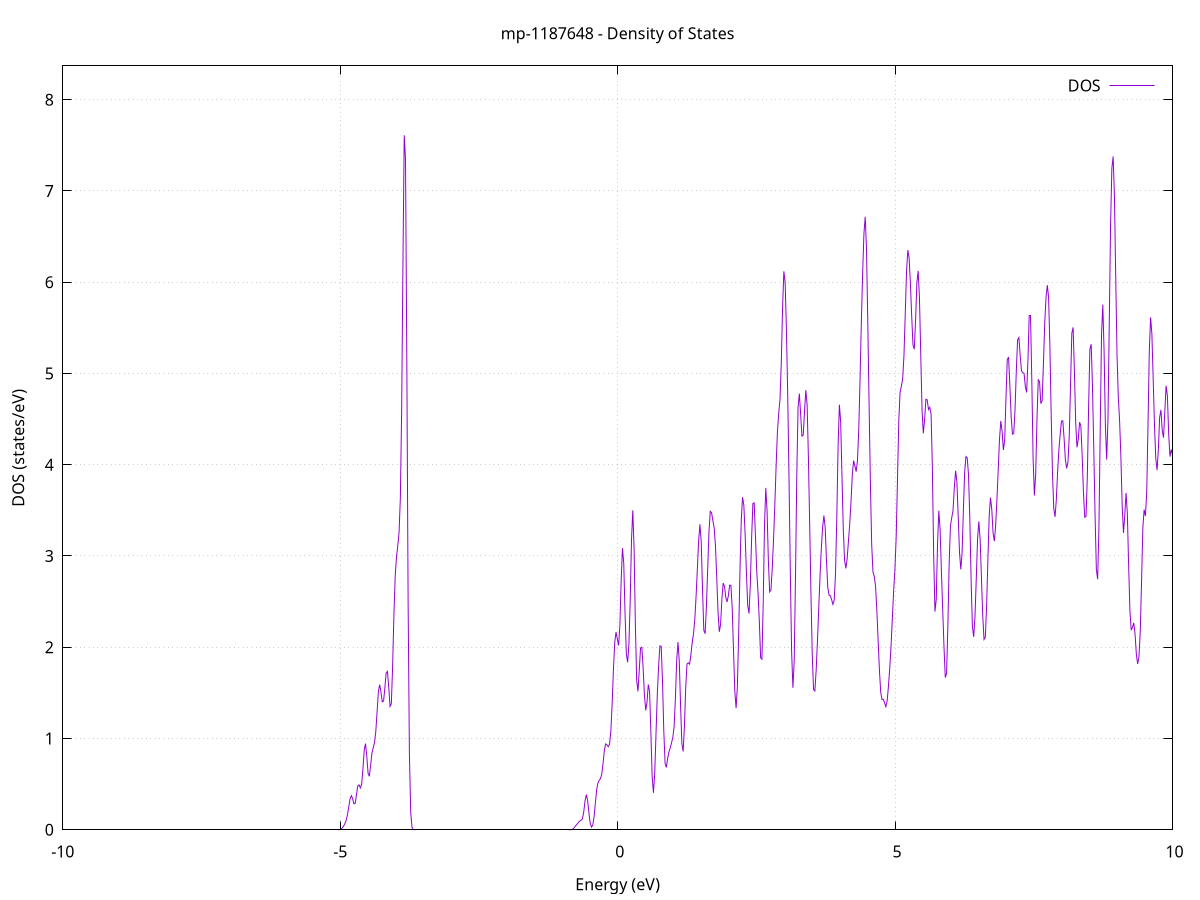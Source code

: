 set title 'mp-1187648 - Density of States'
set xlabel 'Energy (eV)'
set ylabel 'DOS (states/eV)'
set grid
set xrange [-10:10]
set yrange [0:8.370]
set xzeroaxis lt -1
set terminal png size 800,600
set output 'mp-1187648_dos_gnuplot.png'
plot '-' using 1:2 with lines title 'DOS'
-23.953700 0.000000
-23.930400 0.000000
-23.907100 0.000000
-23.883800 0.000000
-23.860600 0.000000
-23.837300 0.000000
-23.814000 0.000000
-23.790800 0.000000
-23.767500 0.000000
-23.744200 0.000000
-23.720900 0.000000
-23.697700 0.000000
-23.674400 0.000000
-23.651100 0.000000
-23.627800 0.000000
-23.604600 0.000000
-23.581300 0.000000
-23.558000 0.000000
-23.534800 0.000000
-23.511500 0.000000
-23.488200 0.000000
-23.464900 0.000000
-23.441700 0.000000
-23.418400 0.000000
-23.395100 0.000000
-23.371800 0.000000
-23.348600 0.000000
-23.325300 0.000000
-23.302000 0.000000
-23.278800 0.000000
-23.255500 0.000000
-23.232200 0.000000
-23.208900 0.000000
-23.185700 0.000000
-23.162400 0.000000
-23.139100 0.000000
-23.115900 0.000000
-23.092600 0.000000
-23.069300 0.000000
-23.046000 0.000000
-23.022800 0.000000
-22.999500 0.000000
-22.976200 0.000000
-22.952900 0.000000
-22.929700 0.000000
-22.906400 0.000000
-22.883100 0.000000
-22.859900 0.000000
-22.836600 0.000000
-22.813300 0.000000
-22.790000 0.000000
-22.766800 0.000000
-22.743500 0.000000
-22.720200 0.000000
-22.696900 0.000000
-22.673700 0.000000
-22.650400 0.000000
-22.627100 0.000000
-22.603900 0.000000
-22.580600 0.000000
-22.557300 0.000000
-22.534000 0.000000
-22.510800 0.000000
-22.487500 0.000000
-22.464200 0.000000
-22.441000 0.000000
-22.417700 0.000000
-22.394400 0.000000
-22.371100 0.000000
-22.347900 0.000000
-22.324600 0.000000
-22.301300 0.000000
-22.278000 0.000000
-22.254800 0.000000
-22.231500 0.000000
-22.208200 0.000000
-22.185000 0.000000
-22.161700 0.000000
-22.138400 0.000000
-22.115100 0.000000
-22.091900 0.000000
-22.068600 0.000000
-22.045300 0.000000
-22.022000 0.000000
-21.998800 0.000000
-21.975500 0.000100
-21.952200 0.000800
-21.929000 0.007600
-21.905700 0.049300
-21.882400 0.221400
-21.859100 0.702700
-21.835900 1.635600
-21.812600 2.983300
-21.789300 4.668800
-21.766100 6.722800
-21.742800 9.042400
-21.719500 11.310400
-21.696200 13.164500
-21.673000 14.093200
-21.649700 13.862600
-21.626400 13.341700
-21.603100 13.941000
-21.579900 16.323600
-21.556600 20.071200
-21.533300 23.838300
-21.510100 25.856700
-21.486800 25.303600
-21.463500 23.000600
-21.440200 20.433700
-21.417000 18.743600
-21.393700 18.444000
-21.370400 19.529100
-21.347100 21.839800
-21.323900 24.766700
-21.300600 26.904400
-21.277300 27.279500
-21.254100 26.672900
-21.230800 26.650300
-21.207500 27.414900
-21.184200 27.745200
-21.161000 26.919500
-21.137700 25.341400
-21.114400 23.655900
-21.091100 22.480200
-21.067900 22.082900
-21.044600 21.578400
-21.021300 20.101500
-20.998100 18.428600
-20.974800 17.384600
-20.951500 16.171000
-20.928200 13.665200
-20.905000 9.836200
-20.881700 5.695800
-20.858400 2.513000
-20.835200 0.809200
-20.811900 0.184600
-20.788600 0.029300
-20.765300 0.003200
-20.742100 0.000200
-20.718800 0.000000
-20.695500 0.000000
-20.672200 0.000000
-20.649000 0.000000
-20.625700 0.000000
-20.602400 0.000000
-20.579200 0.000000
-20.555900 0.000000
-20.532600 0.000000
-20.509300 0.000000
-20.486100 0.000000
-20.462800 0.000000
-20.439500 0.000000
-20.416200 0.000000
-20.393000 0.000000
-20.369700 0.000000
-20.346400 0.000000
-20.323200 0.000000
-20.299900 0.000000
-20.276600 0.000000
-20.253300 0.000000
-20.230100 0.000000
-20.206800 0.000000
-20.183500 0.000000
-20.160300 0.000000
-20.137000 0.000000
-20.113700 0.000000
-20.090400 0.000000
-20.067200 0.000000
-20.043900 0.000000
-20.020600 0.000000
-19.997300 0.000000
-19.974100 0.000000
-19.950800 0.000000
-19.927500 0.000000
-19.904300 0.000000
-19.881000 0.000000
-19.857700 0.000000
-19.834400 0.000000
-19.811200 0.000000
-19.787900 0.000000
-19.764600 0.000000
-19.741300 0.000000
-19.718100 0.000000
-19.694800 0.000000
-19.671500 0.000000
-19.648300 0.000000
-19.625000 0.000000
-19.601700 0.000000
-19.578400 0.000000
-19.555200 0.000000
-19.531900 0.000000
-19.508600 0.000000
-19.485400 0.000000
-19.462100 0.000000
-19.438800 0.000000
-19.415500 0.000000
-19.392300 0.000400
-19.369000 0.008200
-19.345700 0.104700
-19.322400 0.891800
-19.299200 5.073900
-19.275900 19.378600
-19.252600 49.987100
-19.229400 87.660600
-19.206100 105.165000
-19.182800 86.718500
-19.159500 49.251200
-19.136300 19.241300
-19.113000 5.148500
-19.089700 0.937500
-19.066400 0.115300
-19.043200 0.009500
-19.019900 0.000500
-18.996600 0.000000
-18.973400 0.000000
-18.950100 0.000000
-18.926800 0.000000
-18.903500 0.000000
-18.880300 0.000000
-18.857000 0.000000
-18.833700 0.000000
-18.810400 0.000000
-18.787200 0.000000
-18.763900 0.000000
-18.740600 0.000000
-18.717400 0.000000
-18.694100 0.000000
-18.670800 0.000000
-18.647500 0.000000
-18.624300 0.000000
-18.601000 0.000000
-18.577700 0.000000
-18.554500 0.000000
-18.531200 0.000000
-18.507900 0.000000
-18.484600 0.000000
-18.461400 0.000000
-18.438100 0.000000
-18.414800 0.000000
-18.391500 0.000000
-18.368300 0.000000
-18.345000 0.000000
-18.321700 0.000000
-18.298500 0.000000
-18.275200 0.000000
-18.251900 0.000000
-18.228600 0.000000
-18.205400 0.000000
-18.182100 0.000000
-18.158800 0.000000
-18.135500 0.000000
-18.112300 0.000000
-18.089000 0.000000
-18.065700 0.000000
-18.042500 0.000000
-18.019200 0.000000
-17.995900 0.000000
-17.972600 0.000000
-17.949400 0.000000
-17.926100 0.000000
-17.902800 0.000000
-17.879600 0.000000
-17.856300 0.000000
-17.833000 0.000000
-17.809700 0.000000
-17.786500 0.000000
-17.763200 0.000000
-17.739900 0.000000
-17.716600 0.000000
-17.693400 0.000000
-17.670100 0.000000
-17.646800 0.000000
-17.623600 0.000000
-17.600300 0.000000
-17.577000 0.000000
-17.553700 0.000000
-17.530500 0.000000
-17.507200 0.000000
-17.483900 0.000000
-17.460600 0.000000
-17.437400 0.000000
-17.414100 0.000000
-17.390800 0.000000
-17.367600 0.000000
-17.344300 0.000000
-17.321000 0.000000
-17.297700 0.000000
-17.274500 0.000000
-17.251200 0.000000
-17.227900 0.000000
-17.204700 0.000000
-17.181400 0.000000
-17.158100 0.000000
-17.134800 0.000000
-17.111600 0.000000
-17.088300 0.000000
-17.065000 0.000000
-17.041700 0.000000
-17.018500 0.000000
-16.995200 0.000000
-16.971900 0.000000
-16.948700 0.000000
-16.925400 0.000000
-16.902100 0.000000
-16.878800 0.000000
-16.855600 0.000000
-16.832300 0.000000
-16.809000 0.000000
-16.785700 0.000000
-16.762500 0.000000
-16.739200 0.000000
-16.715900 0.000000
-16.692700 0.000000
-16.669400 0.000000
-16.646100 0.000000
-16.622800 0.000000
-16.599600 0.000000
-16.576300 0.000000
-16.553000 0.000000
-16.529700 0.000000
-16.506500 0.000000
-16.483200 0.000000
-16.459900 0.000000
-16.436700 0.000000
-16.413400 0.000000
-16.390100 0.000000
-16.366800 0.000000
-16.343600 0.000000
-16.320300 0.000000
-16.297000 0.000000
-16.273800 0.000000
-16.250500 0.000000
-16.227200 0.000000
-16.203900 0.000000
-16.180700 0.000000
-16.157400 0.000000
-16.134100 0.000000
-16.110800 0.000000
-16.087600 0.000000
-16.064300 0.000000
-16.041000 0.000000
-16.017800 0.000000
-15.994500 0.000000
-15.971200 0.000000
-15.947900 0.000000
-15.924700 0.000000
-15.901400 0.000000
-15.878100 0.000000
-15.854800 0.000000
-15.831600 0.000000
-15.808300 0.000000
-15.785000 0.000000
-15.761800 0.000000
-15.738500 0.000000
-15.715200 0.000000
-15.691900 0.000000
-15.668700 0.000000
-15.645400 0.000000
-15.622100 0.000000
-15.598900 0.000000
-15.575600 0.000000
-15.552300 0.000000
-15.529000 0.000000
-15.505800 0.000000
-15.482500 0.000000
-15.459200 0.000000
-15.435900 0.000000
-15.412700 0.000000
-15.389400 0.000000
-15.366100 0.000000
-15.342900 0.000000
-15.319600 0.000000
-15.296300 0.000000
-15.273000 0.000000
-15.249800 0.000000
-15.226500 0.000000
-15.203200 0.000000
-15.179900 0.000000
-15.156700 0.000000
-15.133400 0.000000
-15.110100 0.000000
-15.086900 0.000000
-15.063600 0.000000
-15.040300 0.000000
-15.017000 0.000000
-14.993800 0.000000
-14.970500 0.000000
-14.947200 0.000000
-14.924000 0.000000
-14.900700 0.000000
-14.877400 0.000000
-14.854100 0.000000
-14.830900 0.000000
-14.807600 0.000000
-14.784300 0.000000
-14.761000 0.000000
-14.737800 0.000000
-14.714500 0.000000
-14.691200 0.000000
-14.668000 0.000000
-14.644700 0.000000
-14.621400 0.000000
-14.598100 0.000000
-14.574900 0.000000
-14.551600 0.000000
-14.528300 0.000000
-14.505000 0.000000
-14.481800 0.000000
-14.458500 0.000000
-14.435200 0.000000
-14.412000 0.000000
-14.388700 0.000000
-14.365400 0.000000
-14.342100 0.000000
-14.318900 0.000000
-14.295600 0.000000
-14.272300 0.000000
-14.249100 0.000000
-14.225800 0.000000
-14.202500 0.000000
-14.179200 0.000000
-14.156000 0.000000
-14.132700 0.000000
-14.109400 0.000000
-14.086100 0.000000
-14.062900 0.000000
-14.039600 0.000000
-14.016300 0.000000
-13.993100 0.000000
-13.969800 0.000000
-13.946500 0.000000
-13.923200 0.000000
-13.900000 0.000000
-13.876700 0.000000
-13.853400 0.000000
-13.830100 0.000000
-13.806900 0.000000
-13.783600 0.000000
-13.760300 0.000000
-13.737100 0.000000
-13.713800 0.000000
-13.690500 0.000000
-13.667200 0.000000
-13.644000 0.000000
-13.620700 0.000000
-13.597400 0.000000
-13.574100 0.000000
-13.550900 0.000000
-13.527600 0.000000
-13.504300 0.000000
-13.481100 0.000000
-13.457800 0.000000
-13.434500 0.000000
-13.411200 0.000000
-13.388000 0.000000
-13.364700 0.000000
-13.341400 0.000000
-13.318200 0.000000
-13.294900 0.000000
-13.271600 0.000000
-13.248300 0.000000
-13.225100 0.000000
-13.201800 0.000000
-13.178500 0.000000
-13.155200 0.000000
-13.132000 0.000000
-13.108700 0.000000
-13.085400 0.000000
-13.062200 0.000000
-13.038900 0.000000
-13.015600 0.000000
-12.992300 0.000000
-12.969100 0.000000
-12.945800 0.000000
-12.922500 0.000000
-12.899200 0.000000
-12.876000 0.000000
-12.852700 0.000000
-12.829400 0.000000
-12.806200 0.000000
-12.782900 0.000000
-12.759600 0.000000
-12.736300 0.000000
-12.713100 0.000000
-12.689800 0.000000
-12.666500 0.000000
-12.643300 0.000000
-12.620000 0.000000
-12.596700 0.000000
-12.573400 0.000000
-12.550200 0.000000
-12.526900 0.000000
-12.503600 0.000000
-12.480300 0.000000
-12.457100 0.000000
-12.433800 0.000000
-12.410500 0.000000
-12.387300 0.000000
-12.364000 0.000000
-12.340700 0.000000
-12.317400 0.000000
-12.294200 0.000000
-12.270900 0.000000
-12.247600 0.000000
-12.224300 0.000000
-12.201100 0.000000
-12.177800 0.000000
-12.154500 0.000000
-12.131300 0.000000
-12.108000 0.000000
-12.084700 0.000000
-12.061400 0.000000
-12.038200 0.000000
-12.014900 0.000000
-11.991600 0.000000
-11.968400 0.000000
-11.945100 0.000000
-11.921800 0.000000
-11.898500 0.000000
-11.875300 0.000000
-11.852000 0.000000
-11.828700 0.000000
-11.805400 0.000000
-11.782200 0.000000
-11.758900 0.000000
-11.735600 0.000000
-11.712400 0.000000
-11.689100 0.000000
-11.665800 0.000000
-11.642500 0.000000
-11.619300 0.000000
-11.596000 0.000000
-11.572700 0.000000
-11.549400 0.000000
-11.526200 0.000000
-11.502900 0.000000
-11.479600 0.000000
-11.456400 0.000000
-11.433100 0.000000
-11.409800 0.000000
-11.386500 0.000000
-11.363300 0.000000
-11.340000 0.000000
-11.316700 0.000000
-11.293400 0.000000
-11.270200 0.000000
-11.246900 0.000000
-11.223600 0.000000
-11.200400 0.000000
-11.177100 0.000000
-11.153800 0.000000
-11.130500 0.000000
-11.107300 0.000000
-11.084000 0.000000
-11.060700 0.000000
-11.037500 0.000000
-11.014200 0.000000
-10.990900 0.000000
-10.967600 0.000000
-10.944400 0.000000
-10.921100 0.000000
-10.897800 0.000000
-10.874500 0.000000
-10.851300 0.000000
-10.828000 0.000000
-10.804700 0.000000
-10.781500 0.000000
-10.758200 0.000000
-10.734900 0.000000
-10.711600 0.000000
-10.688400 0.000000
-10.665100 0.000000
-10.641800 0.000000
-10.618500 0.000000
-10.595300 0.000000
-10.572000 0.000000
-10.548700 0.000000
-10.525500 0.000000
-10.502200 0.000000
-10.478900 0.000000
-10.455600 0.000000
-10.432400 0.000000
-10.409100 0.000000
-10.385800 0.000000
-10.362600 0.000000
-10.339300 0.000000
-10.316000 0.000000
-10.292700 0.000000
-10.269500 0.000000
-10.246200 0.000000
-10.222900 0.000000
-10.199600 0.000000
-10.176400 0.000000
-10.153100 0.000000
-10.129800 0.000000
-10.106600 0.000000
-10.083300 0.000000
-10.060000 0.000000
-10.036700 0.000000
-10.013500 0.000000
-9.990200 0.000000
-9.966900 0.000000
-9.943600 0.000000
-9.920400 0.000000
-9.897100 0.000000
-9.873800 0.000000
-9.850600 0.000000
-9.827300 0.000000
-9.804000 0.000000
-9.780700 0.000000
-9.757500 0.000000
-9.734200 0.000000
-9.710900 0.000000
-9.687700 0.000000
-9.664400 0.000000
-9.641100 0.000000
-9.617800 0.000000
-9.594600 0.000000
-9.571300 0.000000
-9.548000 0.000000
-9.524700 0.000000
-9.501500 0.000000
-9.478200 0.000000
-9.454900 0.000000
-9.431700 0.000000
-9.408400 0.000000
-9.385100 0.000000
-9.361800 0.000000
-9.338600 0.000000
-9.315300 0.000000
-9.292000 0.000000
-9.268700 0.000000
-9.245500 0.000000
-9.222200 0.000000
-9.198900 0.000000
-9.175700 0.000000
-9.152400 0.000000
-9.129100 0.000000
-9.105800 0.000000
-9.082600 0.000000
-9.059300 0.000000
-9.036000 0.000000
-9.012700 0.000000
-8.989500 0.000000
-8.966200 0.000000
-8.942900 0.000000
-8.919700 0.000000
-8.896400 0.000000
-8.873100 0.000000
-8.849800 0.000000
-8.826600 0.000000
-8.803300 0.000000
-8.780000 0.000000
-8.756800 0.000000
-8.733500 0.000000
-8.710200 0.000000
-8.686900 0.000000
-8.663700 0.000000
-8.640400 0.000000
-8.617100 0.000000
-8.593800 0.000000
-8.570600 0.000000
-8.547300 0.000000
-8.524000 0.000000
-8.500800 0.000000
-8.477500 0.000000
-8.454200 0.000000
-8.430900 0.000000
-8.407700 0.000000
-8.384400 0.000000
-8.361100 0.000000
-8.337800 0.000000
-8.314600 0.000000
-8.291300 0.000000
-8.268000 0.000000
-8.244800 0.000000
-8.221500 0.000000
-8.198200 0.000000
-8.174900 0.000000
-8.151700 0.000000
-8.128400 0.000000
-8.105100 0.000000
-8.081900 0.000000
-8.058600 0.000000
-8.035300 0.000000
-8.012000 0.000000
-7.988800 0.000000
-7.965500 0.000000
-7.942200 0.000000
-7.918900 0.000000
-7.895700 0.000000
-7.872400 0.000000
-7.849100 0.000000
-7.825900 0.000000
-7.802600 0.000000
-7.779300 0.000000
-7.756000 0.000000
-7.732800 0.000000
-7.709500 0.000000
-7.686200 0.000000
-7.662900 0.000000
-7.639700 0.000000
-7.616400 0.000000
-7.593100 0.000000
-7.569900 0.000000
-7.546600 0.000000
-7.523300 0.000000
-7.500000 0.000000
-7.476800 0.000000
-7.453500 0.000000
-7.430200 0.000000
-7.407000 0.000000
-7.383700 0.000000
-7.360400 0.000000
-7.337100 0.000000
-7.313900 0.000000
-7.290600 0.000000
-7.267300 0.000000
-7.244000 0.000000
-7.220800 0.000000
-7.197500 0.000000
-7.174200 0.000000
-7.151000 0.000000
-7.127700 0.000000
-7.104400 0.000000
-7.081100 0.000000
-7.057900 0.000000
-7.034600 0.000000
-7.011300 0.000000
-6.988000 0.000000
-6.964800 0.000000
-6.941500 0.000000
-6.918200 0.000000
-6.895000 0.000000
-6.871700 0.000000
-6.848400 0.000000
-6.825100 0.000000
-6.801900 0.000000
-6.778600 0.000000
-6.755300 0.000000
-6.732000 0.000000
-6.708800 0.000000
-6.685500 0.000000
-6.662200 0.000000
-6.639000 0.000000
-6.615700 0.000000
-6.592400 0.000000
-6.569100 0.000000
-6.545900 0.000000
-6.522600 0.000000
-6.499300 0.000000
-6.476100 0.000000
-6.452800 0.000000
-6.429500 0.000000
-6.406200 0.000000
-6.383000 0.000000
-6.359700 0.000000
-6.336400 0.000000
-6.313100 0.000000
-6.289900 0.000000
-6.266600 0.000000
-6.243300 0.000000
-6.220100 0.000000
-6.196800 0.000000
-6.173500 0.000000
-6.150200 0.000000
-6.127000 0.000000
-6.103700 0.000000
-6.080400 0.000000
-6.057100 0.000000
-6.033900 0.000000
-6.010600 0.000000
-5.987300 0.000000
-5.964100 0.000000
-5.940800 0.000000
-5.917500 0.000000
-5.894200 0.000000
-5.871000 0.000000
-5.847700 0.000000
-5.824400 0.000000
-5.801200 0.000000
-5.777900 0.000000
-5.754600 0.000000
-5.731300 0.000000
-5.708100 0.000000
-5.684800 0.000000
-5.661500 0.000000
-5.638200 0.000000
-5.615000 0.000000
-5.591700 0.000000
-5.568400 0.000000
-5.545200 0.000000
-5.521900 0.000000
-5.498600 0.000000
-5.475300 0.000000
-5.452100 0.000000
-5.428800 0.000000
-5.405500 0.000000
-5.382200 0.000000
-5.359000 0.000000
-5.335700 0.000000
-5.312400 0.000000
-5.289200 0.000000
-5.265900 0.000000
-5.242600 0.000000
-5.219300 0.000000
-5.196100 0.000000
-5.172800 0.000000
-5.149500 0.000000
-5.126300 0.000000
-5.103000 0.000000
-5.079700 0.000000
-5.056400 0.000000
-5.033200 0.000200
-5.009900 0.001300
-4.986600 0.006000
-4.963300 0.018300
-4.940100 0.039500
-4.916800 0.066000
-4.893500 0.102100
-4.870300 0.162400
-4.847000 0.249000
-4.823700 0.334200
-4.800400 0.373200
-4.777200 0.343100
-4.753900 0.285100
-4.730600 0.288000
-4.707300 0.382200
-4.684100 0.479300
-4.660800 0.492000
-4.637500 0.458600
-4.614300 0.493500
-4.591000 0.659800
-4.567700 0.872800
-4.544400 0.943800
-4.521200 0.804400
-4.497900 0.618800
-4.474600 0.586100
-4.451400 0.709500
-4.428100 0.840100
-4.404800 0.901700
-4.381500 0.955000
-4.358300 1.079900
-4.335000 1.296900
-4.311700 1.517200
-4.288400 1.590700
-4.265200 1.505300
-4.241900 1.402000
-4.218600 1.410400
-4.195400 1.555900
-4.172100 1.719700
-4.148800 1.735000
-4.125500 1.562000
-4.102300 1.351300
-4.079000 1.378700
-4.055700 1.784900
-4.032400 2.357700
-4.009200 2.777900
-3.985900 2.988700
-3.962600 3.113300
-3.939400 3.259800
-3.916100 3.637800
-3.892800 4.594600
-3.869500 6.204000
-3.846300 7.609300
-3.823000 7.339300
-3.799700 5.134100
-3.776400 2.506200
-3.753200 0.837900
-3.729900 0.189900
-3.706600 0.029000
-3.683400 0.003000
-3.660100 0.000200
-3.636800 0.000000
-3.613500 0.000000
-3.590300 0.000000
-3.567000 0.000000
-3.543700 0.000000
-3.520500 0.000000
-3.497200 0.000000
-3.473900 0.000000
-3.450600 0.000000
-3.427400 0.000000
-3.404100 0.000000
-3.380800 0.000000
-3.357500 0.000000
-3.334300 0.000000
-3.311000 0.000000
-3.287700 0.000000
-3.264500 0.000000
-3.241200 0.000000
-3.217900 0.000000
-3.194600 0.000000
-3.171400 0.000000
-3.148100 0.000000
-3.124800 0.000000
-3.101500 0.000000
-3.078300 0.000000
-3.055000 0.000000
-3.031700 0.000000
-3.008500 0.000000
-2.985200 0.000000
-2.961900 0.000000
-2.938600 0.000000
-2.915400 0.000000
-2.892100 0.000000
-2.868800 0.000000
-2.845600 0.000000
-2.822300 0.000000
-2.799000 0.000000
-2.775700 0.000000
-2.752500 0.000000
-2.729200 0.000000
-2.705900 0.000000
-2.682600 0.000000
-2.659400 0.000000
-2.636100 0.000000
-2.612800 0.000000
-2.589600 0.000000
-2.566300 0.000000
-2.543000 0.000000
-2.519700 0.000000
-2.496500 0.000000
-2.473200 0.000000
-2.449900 0.000000
-2.426600 0.000000
-2.403400 0.000000
-2.380100 0.000000
-2.356800 0.000000
-2.333600 0.000000
-2.310300 0.000000
-2.287000 0.000000
-2.263700 0.000000
-2.240500 0.000000
-2.217200 0.000000
-2.193900 0.000000
-2.170700 0.000000
-2.147400 0.000000
-2.124100 0.000000
-2.100800 0.000000
-2.077600 0.000000
-2.054300 0.000000
-2.031000 0.000000
-2.007700 0.000000
-1.984500 0.000000
-1.961200 0.000000
-1.937900 0.000000
-1.914700 0.000000
-1.891400 0.000000
-1.868100 0.000000
-1.844800 0.000000
-1.821600 0.000000
-1.798300 0.000000
-1.775000 0.000000
-1.751700 0.000000
-1.728500 0.000000
-1.705200 0.000000
-1.681900 0.000000
-1.658700 0.000000
-1.635400 0.000000
-1.612100 0.000000
-1.588800 0.000000
-1.565600 0.000000
-1.542300 0.000000
-1.519000 0.000000
-1.495700 0.000000
-1.472500 0.000000
-1.449200 0.000000
-1.425900 0.000000
-1.402700 0.000000
-1.379400 0.000000
-1.356100 0.000000
-1.332800 0.000000
-1.309600 0.000000
-1.286300 0.000000
-1.263000 0.000000
-1.239800 0.000000
-1.216500 0.000000
-1.193200 0.000000
-1.169900 0.000000
-1.146700 0.000000
-1.123400 0.000000
-1.100100 0.000000
-1.076800 0.000000
-1.053600 0.000000
-1.030300 0.000000
-1.007000 0.000000
-0.983800 0.000000
-0.960500 0.000000
-0.937200 0.000000
-0.913900 0.000000
-0.890700 0.000000
-0.867400 0.000100
-0.844100 0.000700
-0.820800 0.003600
-0.797600 0.012500
-0.774300 0.029300
-0.751000 0.048600
-0.727800 0.064300
-0.704500 0.080700
-0.681200 0.097300
-0.657900 0.104300
-0.634700 0.121000
-0.611400 0.194200
-0.588100 0.315000
-0.564900 0.383900
-0.541600 0.324400
-0.518300 0.186900
-0.495000 0.074300
-0.471800 0.029300
-0.448500 0.049800
-0.425200 0.141300
-0.401900 0.292100
-0.378700 0.434900
-0.355400 0.513500
-0.332100 0.543000
-0.308900 0.560300
-0.285600 0.610400
-0.262300 0.731900
-0.239000 0.873300
-0.215800 0.941100
-0.192500 0.930700
-0.169200 0.910400
-0.145900 0.938000
-0.122700 1.077600
-0.099400 1.375800
-0.076100 1.751600
-0.052900 2.049900
-0.029600 2.166000
-0.006300 2.092600
0.017000 2.020400
0.040200 2.234800
0.063500 2.728700
0.086800 3.084800
0.110000 2.918800
0.133300 2.370600
0.156600 1.928700
0.179900 1.835800
0.203100 2.029300
0.226400 2.510300
0.249700 3.176800
0.273000 3.500900
0.296200 3.080400
0.319500 2.248700
0.342800 1.638600
0.366000 1.516900
0.389300 1.743800
0.412600 1.991900
0.435900 2.000300
0.459100 1.774100
0.482400 1.480800
0.505700 1.309100
0.529000 1.394400
0.552200 1.591200
0.575500 1.517700
0.598800 1.069700
0.622000 0.581500
0.645300 0.404800
0.668600 0.620400
0.691900 1.065600
0.715100 1.489900
0.738400 1.796900
0.761700 2.015200
0.785000 2.009300
0.808200 1.632300
0.831500 1.085100
0.854800 0.729400
0.878000 0.683300
0.901300 0.783100
0.924600 0.854400
0.947900 0.895900
0.971100 0.953600
0.994400 1.010800
1.017700 1.128100
1.040900 1.437100
1.064200 1.855400
1.087500 2.056600
1.110800 1.844300
1.134000 1.363800
1.157300 0.944800
1.180600 0.857600
1.203900 1.140600
1.227100 1.563800
1.250400 1.816800
1.273700 1.830100
1.296900 1.814300
1.320200 1.917300
1.343500 2.052000
1.366800 2.148100
1.390000 2.298400
1.413300 2.552600
1.436600 2.856500
1.459900 3.167200
1.483100 3.347100
1.506400 3.155100
1.529700 2.627500
1.552900 2.185800
1.576200 2.149100
1.599500 2.441600
1.622800 2.859500
1.646000 3.264800
1.669300 3.489700
1.692600 3.475200
1.715800 3.389500
1.739100 3.309700
1.762400 3.116100
1.785700 2.766800
1.808900 2.387700
1.832200 2.169300
1.855500 2.250500
1.878800 2.526800
1.902000 2.703200
1.925300 2.666700
1.948600 2.549300
1.971800 2.496600
1.995100 2.562700
2.018400 2.680200
2.041700 2.677700
2.064900 2.426100
2.088200 1.968800
2.111500 1.516100
2.134800 1.333400
2.158000 1.569600
2.181300 2.151200
2.204600 2.842400
2.227800 3.395200
2.251100 3.643500
2.274400 3.556200
2.297700 3.235800
2.320900 2.818600
2.344200 2.456400
2.367500 2.369900
2.390700 2.673600
2.414000 3.184900
2.437300 3.575100
2.460600 3.582600
2.483800 3.217100
2.507100 2.829000
2.530400 2.595100
2.553700 2.280400
2.576900 1.884800
2.600200 1.868900
2.623500 2.484900
2.646700 3.334000
2.670000 3.746000
2.693300 3.488300
2.716600 2.943600
2.739800 2.606700
2.763100 2.628800
2.786400 2.865500
2.809700 3.180900
2.832900 3.560700
2.856200 3.988700
2.879500 4.359600
2.902700 4.560700
2.926000 4.715500
2.949300 5.115100
2.972600 5.724900
2.995800 6.119500
3.019100 5.995800
3.042400 5.464600
3.065700 4.735500
3.088900 3.831000
3.112200 2.812800
3.135500 1.947700
3.158700 1.555800
3.182000 1.848200
3.205300 2.769300
3.228600 3.886900
3.251800 4.633000
3.275100 4.778800
3.298400 4.548300
3.321600 4.313200
3.344900 4.324600
3.368200 4.588200
3.391500 4.817300
3.414700 4.657300
3.438000 4.084200
3.461300 3.335900
3.484600 2.568200
3.507800 1.906600
3.531100 1.535800
3.554400 1.521000
3.577600 1.745700
3.600900 2.065500
3.624200 2.422600
3.647500 2.780800
3.670700 3.079300
3.694000 3.313800
3.717300 3.442900
3.740600 3.311300
3.763800 2.950200
3.787100 2.655500
3.810400 2.570700
3.833600 2.563400
3.856900 2.519800
3.880200 2.469300
3.903500 2.518100
3.926700 2.809200
3.950000 3.432500
3.973300 4.209800
3.996500 4.657700
4.019800 4.466600
4.043100 3.871000
4.066400 3.298600
4.089600 2.956700
4.112900 2.864100
4.136200 2.970500
4.159500 3.161400
4.182700 3.350100
4.206000 3.595500
4.229300 3.893500
4.252500 4.045000
4.275800 3.986000
4.299100 3.925000
4.322400 4.047100
4.345600 4.388500
4.368900 4.936000
4.392200 5.563400
4.415500 6.100300
4.438700 6.531000
4.462000 6.716800
4.485300 6.359100
4.508500 5.553800
4.531800 4.656200
4.555100 3.804100
4.578400 3.129600
4.601600 2.824500
4.624900 2.775200
4.648200 2.668700
4.671400 2.404600
4.694700 2.074400
4.718000 1.747500
4.741300 1.505900
4.764500 1.427000
4.787800 1.429800
4.811100 1.389300
4.834400 1.348500
4.857600 1.413800
4.880900 1.576600
4.904200 1.772900
4.927400 2.011000
4.950700 2.316500
4.974000 2.613100
4.997300 2.852600
5.020500 3.215500
5.043800 3.846600
5.067100 4.483600
5.090400 4.796100
5.113600 4.859900
5.136900 4.940800
5.160200 5.195100
5.183400 5.647900
5.206700 6.123200
5.230000 6.351800
5.253300 6.262500
5.276500 5.983400
5.299800 5.625000
5.323100 5.309600
5.346400 5.265100
5.369600 5.582800
5.392900 5.994200
5.416200 6.123700
5.439400 5.827700
5.462700 5.213900
5.486000 4.599400
5.509300 4.344100
5.532500 4.495000
5.555800 4.717000
5.579100 4.711300
5.602300 4.604900
5.625600 4.629400
5.648900 4.554900
5.672200 3.967400
5.695400 3.020200
5.718700 2.390900
5.742000 2.521900
5.765300 3.131100
5.788500 3.495500
5.811800 3.288700
5.835100 2.831700
5.858300 2.416400
5.881600 2.005100
5.904900 1.668700
5.928200 1.711600
5.951400 2.232900
5.974700 2.912700
5.998000 3.330900
6.021300 3.419300
6.044500 3.498800
6.067800 3.749600
6.091100 3.934500
6.114300 3.808900
6.137600 3.437200
6.160900 3.045500
6.184200 2.853300
6.207400 3.027300
6.230700 3.494400
6.254000 3.917400
6.277200 4.089300
6.300500 4.075500
6.323800 3.886200
6.347100 3.408300
6.370300 2.737800
6.393600 2.227800
6.416900 2.114200
6.440200 2.335900
6.463400 2.747900
6.486700 3.187100
6.510000 3.378200
6.533200 3.181600
6.556500 2.763200
6.579800 2.346900
6.603100 2.085900
6.626300 2.109000
6.649600 2.446900
6.672900 2.966300
6.696200 3.435700
6.719400 3.639300
6.742700 3.513000
6.766000 3.252900
6.789200 3.162300
6.812500 3.329700
6.835800 3.619700
6.859100 3.942000
6.882300 4.282700
6.905600 4.479100
6.928900 4.366800
6.952100 4.161600
6.975400 4.266500
6.998700 4.728500
7.022000 5.152500
7.045200 5.179400
7.068500 4.873500
7.091800 4.532900
7.115100 4.335300
7.138300 4.343000
7.161600 4.597400
7.184900 5.024700
7.208100 5.365500
7.231400 5.393400
7.254700 5.196300
7.278000 5.029300
7.301200 5.008600
7.324500 5.001400
7.347800 4.855500
7.371100 4.791500
7.394300 5.131300
7.417600 5.634300
7.440900 5.635100
7.464100 4.936800
7.487400 4.074000
7.510700 3.662700
7.534000 3.896900
7.557200 4.493400
7.580500 4.930500
7.603800 4.911800
7.627000 4.670000
7.650300 4.699600
7.673600 5.105500
7.696900 5.548500
7.720100 5.829900
7.743400 5.966700
7.766700 5.837200
7.790000 5.310800
7.813200 4.565700
7.836500 3.915900
7.859800 3.520600
7.883000 3.428300
7.906300 3.618200
7.929600 3.924100
7.952900 4.165400
7.976100 4.337400
7.999400 4.476800
8.022700 4.482300
8.046000 4.291300
8.069200 4.057300
8.092500 3.959500
8.115800 4.027300
8.139000 4.308600
8.162300 4.873600
8.185600 5.440500
8.208900 5.505200
8.232100 5.024400
8.255400 4.455000
8.278700 4.190400
8.302000 4.279400
8.325200 4.465500
8.348500 4.426400
8.371800 4.100800
8.395000 3.696600
8.418300 3.425200
8.441600 3.433800
8.464900 3.865700
8.488100 4.634000
8.511400 5.265400
8.534700 5.319900
8.557900 4.850800
8.581200 4.171400
8.604500 3.444200
8.627800 2.853600
8.651000 2.745800
8.674300 3.316700
8.697600 4.394300
8.720900 5.426900
8.744100 5.754200
8.767400 5.230900
8.790700 4.422000
8.813900 4.056700
8.837200 4.501300
8.860500 5.560000
8.883800 6.619200
8.907000 7.246900
8.930300 7.377000
8.953600 6.942200
8.976900 6.048300
9.000100 5.199500
9.023400 4.740300
9.046700 4.480000
9.069900 4.084900
9.093200 3.545700
9.116500 3.252800
9.139800 3.446000
9.163000 3.690100
9.186300 3.466300
9.209600 2.895200
9.232800 2.399000
9.256100 2.188300
9.279400 2.218000
9.302700 2.266600
9.325900 2.139600
9.349200 1.916200
9.372500 1.817000
9.395800 1.898900
9.419000 2.173400
9.442300 2.720500
9.465600 3.310300
9.488800 3.507700
9.512100 3.438500
9.535400 3.696200
9.558700 4.444500
9.581900 5.243000
9.605200 5.614100
9.628500 5.434100
9.651800 4.939300
9.675000 4.439700
9.698300 4.070300
9.721600 3.940600
9.744800 4.159400
9.768100 4.519000
9.791400 4.600700
9.814700 4.377500
9.837900 4.296800
9.861200 4.577500
9.884500 4.864700
9.907700 4.754800
9.931000 4.341500
9.954300 4.088100
9.977600 4.165500
10.000800 4.104300
10.024100 3.502200
10.047400 2.731400
10.070700 2.289900
10.093900 2.053200
10.117200 1.799500
10.140500 1.762900
10.163700 2.204900
10.187000 2.983800
10.210300 3.753100
10.233600 4.227100
10.256800 4.259200
10.280100 4.021800
10.303400 3.952200
10.326700 4.154000
10.349900 4.279800
10.373200 4.314300
10.396500 4.757900
10.419700 5.826400
10.443000 7.132100
10.466300 8.051600
10.489600 8.101500
10.512800 7.298800
10.536100 6.099300
10.559400 4.851900
10.582700 3.735300
10.605900 3.070800
10.629200 3.046800
10.652500 3.333800
10.675700 3.414400
10.699000 3.099400
10.722300 2.542000
10.745600 2.009000
10.768800 1.741400
10.792100 1.792900
10.815400 1.986400
10.838600 2.165900
10.861900 2.364300
10.885200 2.584400
10.908500 2.657300
10.931700 2.535200
10.955000 2.452100
10.978300 2.627200
11.001600 2.995100
11.024800 3.311000
11.048100 3.436300
11.071400 3.439400
11.094600 3.504300
11.117900 3.661900
11.141200 3.697700
11.164500 3.562400
11.187700 3.457000
11.211000 3.430500
11.234300 3.379400
11.257600 3.240000
11.280800 2.971200
11.304100 2.661100
11.327400 2.555500
11.350600 2.735100
11.373900 2.921800
11.397200 2.788700
11.420500 2.372200
11.443700 1.994400
11.467000 1.868100
11.490300 2.006600
11.513500 2.344600
11.536800 2.647100
11.560100 2.587600
11.583400 2.185100
11.606600 1.809400
11.629900 1.684400
11.653200 1.757000
11.676500 1.994300
11.699700 2.474200
11.723000 3.087600
11.746300 3.456200
11.769500 3.396300
11.792800 3.078800
11.816100 2.690100
11.839400 2.355900
11.862600 2.176000
11.885900 2.082800
11.909200 1.898300
11.932500 1.589100
11.955700 1.327900
11.979000 1.330000
12.002300 1.696000
12.025500 2.341000
12.048800 3.046800
12.072100 3.620600
12.095400 3.919800
12.118600 3.765300
12.141900 3.143800
12.165200 2.441900
12.188400 2.063600
12.211700 1.983400
12.235000 1.990300
12.258300 2.016100
12.281500 2.044800
12.304800 2.059500
12.328100 2.157900
12.351400 2.449100
12.374600 2.776400
12.397900 2.839300
12.421200 2.606100
12.444400 2.295100
12.467700 2.047600
12.491000 1.820100
12.514300 1.579600
12.537500 1.466400
12.560800 1.579600
12.584100 1.751900
12.607400 1.841300
12.630600 2.011600
12.653900 2.358600
12.677200 2.576100
12.700400 2.376100
12.723700 1.990900
12.747000 1.861700
12.770300 2.033000
12.793500 2.209200
12.816800 2.175700
12.840100 1.984200
12.863400 1.864200
12.886600 1.918900
12.909900 1.985000
12.933200 1.889100
12.956400 1.599600
12.979700 1.193700
13.003000 0.885600
13.026300 0.852700
13.049500 1.023600
13.072800 1.224700
13.096100 1.390700
13.119300 1.553800
13.142600 1.747000
13.165900 1.956900
13.189200 2.195400
13.212400 2.546200
13.235700 3.025100
13.259000 3.442400
13.282300 3.557700
13.305500 3.396700
13.328800 3.162600
13.352100 2.930400
13.375300 2.789200
13.398600 2.990200
13.421900 3.535000
13.445200 3.948200
13.468400 3.851900
13.491700 3.443600
13.515000 3.174400
13.538300 3.262700
13.561500 3.646000
13.584800 4.137400
13.608100 4.451000
13.631300 4.341400
13.654600 3.913300
13.677900 3.583900
13.701200 3.567000
13.724400 3.668900
13.747700 3.733600
13.771000 3.871500
13.794200 4.171300
13.817500 4.549000
13.840800 4.886500
13.864100 5.092200
13.887300 5.165900
13.910600 5.231600
13.933900 5.229100
13.957200 4.916000
13.980400 4.415900
14.003700 4.176400
14.027000 4.356300
14.050200 4.773200
14.073500 5.121300
14.096800 4.940200
14.120100 4.008900
14.143300 2.789900
14.166600 1.918900
14.189900 1.592000
14.213200 1.686200
14.236400 1.991600
14.259700 2.303300
14.283000 2.534300
14.306200 2.638700
14.329500 2.546600
14.352800 2.384100
14.376100 2.522600
14.399300 3.176600
14.422600 3.995600
14.445900 4.289000
14.469100 3.749500
14.492400 2.731100
14.515700 1.822000
14.539000 1.409800
14.562200 1.583300
14.585500 2.121700
14.608800 2.607600
14.632100 2.803400
14.655300 2.775900
14.678600 2.613500
14.701900 2.381800
14.725100 2.229400
14.748400 2.221300
14.771700 2.193300
14.795000 1.957700
14.818200 1.601200
14.841500 1.382700
14.864800 1.370400
14.888100 1.403700
14.911300 1.413900
14.934600 1.517300
14.957900 1.717200
14.981100 1.866900
15.004400 1.972500
15.027700 2.184800
15.051000 2.512300
15.074200 2.758900
15.097500 2.736200
15.120800 2.474000
15.144100 2.235300
15.167300 2.303800
15.190600 2.708100
15.213900 3.137400
15.237100 3.233000
15.260400 2.958300
15.283700 2.523800
15.307000 2.162200
15.330200 2.044000
15.353500 2.151800
15.376800 2.383900
15.400000 2.737400
15.423300 3.134300
15.446600 3.413700
15.469900 3.557300
15.493100 3.570200
15.516400 3.409300
15.539700 3.197900
15.563000 3.174800
15.586200 3.397500
15.609500 3.650500
15.632800 3.649700
15.656000 3.360400
15.679300 3.035300
15.702600 2.856300
15.725900 2.784500
15.749100 2.791900
15.772400 2.952100
15.795700 3.245100
15.819000 3.486400
15.842200 3.589900
15.865500 3.619100
15.888800 3.549600
15.912000 3.362400
15.935300 3.166300
15.958600 3.005100
15.981900 2.871800
16.005100 2.906300
16.028400 3.261300
16.051700 3.772700
16.074900 4.089600
16.098200 4.156700
16.121500 4.199300
16.144800 4.319300
16.168000 4.384500
16.191300 4.250600
16.214600 3.999000
16.237900 3.813600
16.261100 3.648100
16.284400 3.309100
16.307700 2.837800
16.330900 2.477900
16.354200 2.303900
16.377500 2.240300
16.400800 2.336600
16.424000 2.597400
16.447300 2.767600
16.470600 2.710100
16.493900 2.667500
16.517100 2.903100
16.540400 3.358700
16.563700 3.675100
16.586900 3.602900
16.610200 3.409200
16.633500 3.490100
16.656800 3.777400
16.680000 3.969100
16.703300 3.993800
16.726600 3.946500
16.749800 3.817800
16.773100 3.488000
16.796400 2.936200
16.819700 2.321700
16.842900 1.884000
16.866200 1.729700
16.889500 1.719600
16.912800 1.706800
16.936000 1.756900
16.959300 2.012500
16.982600 2.423700
17.005800 2.672400
17.029100 2.496500
17.052400 2.043900
17.075700 1.681600
17.098900 1.599000
17.122200 1.758300
17.145500 1.980700
17.168800 2.030300
17.192000 1.867900
17.215300 1.710500
17.238600 1.735100
17.261800 2.012200
17.285100 2.704200
17.308400 3.930400
17.331700 5.300500
17.354900 5.953100
17.378200 5.462800
17.401500 4.397800
17.424700 3.618800
17.448000 3.420300
17.471300 3.602400
17.494600 3.953800
17.517800 4.283500
17.541100 4.268800
17.564400 3.806500
17.587700 3.304400
17.610900 3.140000
17.634200 3.161000
17.657500 3.053900
17.680700 2.797200
17.704000 2.601000
17.727300 2.631100
17.750600 2.824700
17.773800 2.976600
17.797100 2.963300
17.820400 2.843300
17.843700 2.767500
17.866900 2.771400
17.890200 2.675100
17.913500 2.337700
17.936700 1.939900
17.960000 1.748700
17.983300 1.808900
18.006600 2.036700
18.029800 2.378400
18.053100 2.858100
18.076400 3.479600
18.099700 4.028000
18.122900 4.182800
18.146200 3.912900
18.169500 3.554000
18.192700 3.393800
18.216000 3.362700
18.239300 3.289500
18.262600 3.206300
18.285800 3.232200
18.309100 3.374700
18.332400 3.422600
18.355600 3.071600
18.378900 2.404000
18.402200 1.930600
18.425500 1.940500
18.448700 2.270700
18.472000 2.749000
18.495300 3.294900
18.518600 3.691300
18.541800 3.730900
18.565100 3.404300
18.588400 2.804500
18.611600 2.192700
18.634900 2.042000
18.658200 2.598700
18.681500 3.564900
18.704700 4.472800
18.728000 5.057800
18.751300 5.165600
18.774600 4.834600
18.797800 4.394000
18.821100 4.028100
18.844400 3.660000
18.867600 3.365700
18.890900 3.308600
18.914200 3.338100
18.937500 3.152700
18.960700 2.829000
18.984000 2.800500
19.007300 3.291500
19.030500 4.030600
19.053800 4.511400
19.077100 4.406000
19.100400 3.795100
19.123600 3.127500
19.146900 2.868200
19.170200 3.047800
19.193500 3.267700
19.216700 3.195200
19.240000 2.905400
19.263300 2.727600
19.286500 2.901400
19.309800 3.421100
19.333100 4.041600
19.356400 4.401900
19.379600 4.331900
19.402900 4.012100
19.426200 3.655500
19.449500 3.279100
19.472700 2.962800
19.496000 2.894100
19.519300 3.077900
19.542500 3.366500
19.565800 3.698600
19.589100 4.018100
19.612400 4.144700
19.635600 3.983500
19.658900 3.653400
19.682200 3.381300
19.705400 3.382500
19.728700 3.640600
19.752000 3.835400
19.775300 3.722900
19.798500 3.469600
19.821800 3.334200
19.845100 3.248000
19.868400 3.041900
19.891600 2.777000
19.914900 2.684500
19.938200 2.893700
19.961400 3.190700
19.984700 3.254900
20.008000 3.128400
20.031300 3.068400
20.054500 3.091300
20.077800 3.046200
20.101100 2.931100
20.124400 2.792100
20.147600 2.509100
20.170900 2.000700
20.194200 1.398700
20.217400 0.869500
20.240700 0.514900
20.264000 0.385900
20.287300 0.416000
20.310500 0.453900
20.333800 0.421300
20.357100 0.342800
20.380400 0.276000
20.403600 0.277200
20.426900 0.345000
20.450200 0.401900
20.473400 0.379400
20.496700 0.278900
20.520000 0.154300
20.543300 0.061500
20.566500 0.017000
20.589800 0.003200
20.613100 0.000400
20.636300 0.000000
20.659600 0.000000
20.682900 0.000000
20.706200 0.000000
20.729400 0.000000
20.752700 0.000000
20.776000 0.000000
20.799300 0.000000
20.822500 0.000000
20.845800 0.000000
20.869100 0.000000
20.892300 0.000000
20.915600 0.000000
20.938900 0.000000
20.962200 0.000000
20.985400 0.000000
21.008700 0.000000
21.032000 0.000000
21.055300 0.000000
21.078500 0.000000
21.101800 0.000000
21.125100 0.000000
21.148300 0.000000
21.171600 0.000000
21.194900 0.000000
21.218200 0.000000
21.241400 0.000000
21.264700 0.000000
21.288000 0.000000
21.311200 0.000000
21.334500 0.000000
21.357800 0.000000
21.381100 0.000000
21.404300 0.000000
21.427600 0.000000
21.450900 0.000000
21.474200 0.000000
21.497400 0.000000
21.520700 0.000000
21.544000 0.000000
21.567200 0.000000
21.590500 0.000000
21.613800 0.000000
21.637100 0.000000
21.660300 0.000000
21.683600 0.000000
21.706900 0.000000
21.730200 0.000000
21.753400 0.000000
21.776700 0.000000
21.800000 0.000000
21.823200 0.000000
21.846500 0.000000
21.869800 0.000000
21.893100 0.000000
21.916300 0.000000
21.939600 0.000000
21.962900 0.000000
21.986100 0.000000
22.009400 0.000000
22.032700 0.000000
22.056000 0.000000
22.079200 0.000000
22.102500 0.000000
22.125800 0.000000
22.149100 0.000000
22.172300 0.000000
22.195600 0.000000
22.218900 0.000000
22.242100 0.000000
22.265400 0.000000
22.288700 0.000000
22.312000 0.000000
22.335200 0.000000
22.358500 0.000000
22.381800 0.000000
22.405100 0.000000
22.428300 0.000000
22.451600 0.000000
22.474900 0.000000
22.498100 0.000000
22.521400 0.000000
22.544700 0.000000
22.568000 0.000000
22.591200 0.000000
e
